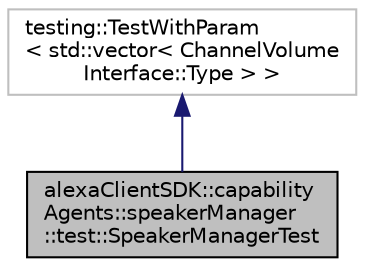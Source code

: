 digraph "alexaClientSDK::capabilityAgents::speakerManager::test::SpeakerManagerTest"
{
 // LATEX_PDF_SIZE
  edge [fontname="Helvetica",fontsize="10",labelfontname="Helvetica",labelfontsize="10"];
  node [fontname="Helvetica",fontsize="10",shape=record];
  Node1 [label="alexaClientSDK::capability\lAgents::speakerManager\l::test::SpeakerManagerTest",height=0.2,width=0.4,color="black", fillcolor="grey75", style="filled", fontcolor="black",tooltip=" "];
  Node2 -> Node1 [dir="back",color="midnightblue",fontsize="10",style="solid",fontname="Helvetica"];
  Node2 [label="testing::TestWithParam\l\< std::vector\< ChannelVolume\lInterface::Type \> \>",height=0.2,width=0.4,color="grey75", fillcolor="white", style="filled",tooltip=" "];
}
